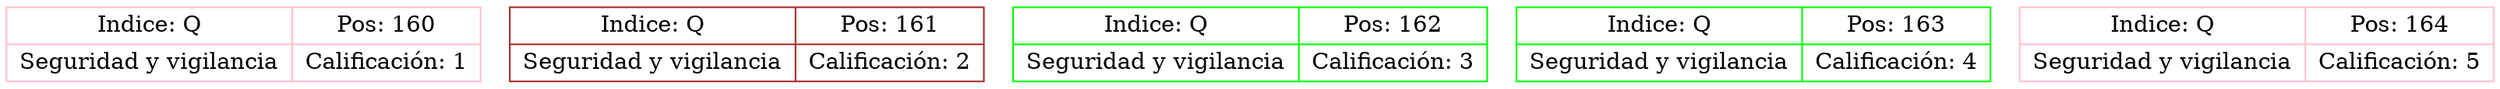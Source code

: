 digraph Daniel32{
node[shape=record];
node160[color=pink, fillcolor=green, label="{Indice: Q|Seguridad y vigilancia}|{Pos: 160|Calificación: 1}"];
node161[color=brown, fillcolor=yellow, label="{Indice: Q|Seguridad y vigilancia}|{Pos: 161|Calificación: 2}"];
node162[color=green, fillcolor=yellow, label="{Indice: Q|Seguridad y vigilancia}|{Pos: 162|Calificación: 3}"];
node163[color=green, fillcolor=pink, label="{Indice: Q|Seguridad y vigilancia}|{Pos: 163|Calificación: 4}"];
node164[color=pink, fillcolor=red, label="{Indice: Q|Seguridad y vigilancia}|{Pos: 164|Calificación: 5}"];
}